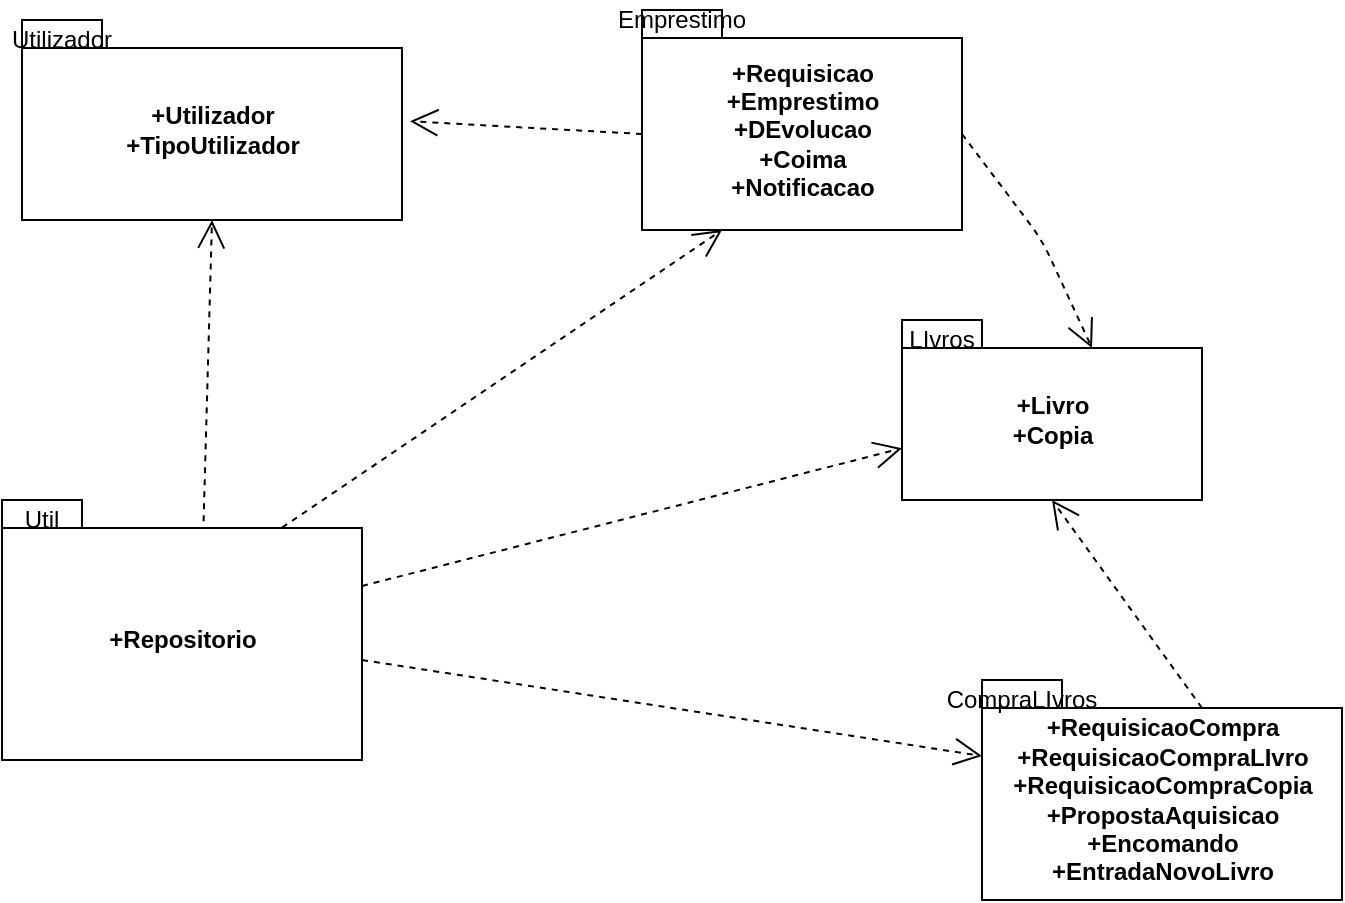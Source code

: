 <mxfile version="10.6.9" type="device"><diagram id="gei7GK_MGQ2y5ZS2TZRF" name="Page-1"><mxGraphModel dx="1250" dy="582" grid="1" gridSize="10" guides="1" tooltips="1" connect="1" arrows="1" fold="1" page="1" pageScale="1" pageWidth="1654" pageHeight="1169" math="0" shadow="0"><root><mxCell id="0"/><mxCell id="1" parent="0"/><mxCell id="E6Qr5ucuhWGyBf8F7yQY-1" value="+Utilizador&lt;br&gt;+TipoUtilizador&lt;br&gt;" style="shape=folder;fontStyle=1;spacingTop=10;tabWidth=40;tabHeight=14;tabPosition=left;html=1;" vertex="1" parent="1"><mxGeometry x="160" y="30" width="190" height="100" as="geometry"/></mxCell><mxCell id="E6Qr5ucuhWGyBf8F7yQY-2" value="+Repositorio" style="shape=folder;fontStyle=1;spacingTop=10;tabWidth=40;tabHeight=14;tabPosition=left;html=1;" vertex="1" parent="1"><mxGeometry x="150" y="270" width="180" height="130" as="geometry"/></mxCell><mxCell id="E6Qr5ucuhWGyBf8F7yQY-3" value="+Livro&lt;br&gt;+Copia&lt;br&gt;" style="shape=folder;fontStyle=1;spacingTop=10;tabWidth=40;tabHeight=14;tabPosition=left;html=1;" vertex="1" parent="1"><mxGeometry x="600" y="180" width="150" height="90" as="geometry"/></mxCell><mxCell id="E6Qr5ucuhWGyBf8F7yQY-4" value="+RequisicaoCompra&lt;br&gt;+RequisicaoCompraLIvro&lt;br&gt;+RequisicaoCompraCopia&lt;br&gt;+PropostaAquisicao&lt;br&gt;+Encomando&lt;br&gt;+EntradaNovoLivro&lt;br&gt;" style="shape=folder;fontStyle=1;spacingTop=10;tabWidth=40;tabHeight=14;tabPosition=left;html=1;" vertex="1" parent="1"><mxGeometry x="640" y="360" width="180" height="110" as="geometry"/></mxCell><mxCell id="E6Qr5ucuhWGyBf8F7yQY-5" value="+Requisicao&lt;br&gt;+Emprestimo&lt;br&gt;+DEvolucao&lt;br&gt;+Coima&lt;br&gt;+Notificacao&lt;br&gt;" style="shape=folder;fontStyle=1;spacingTop=10;tabWidth=40;tabHeight=14;tabPosition=left;html=1;" vertex="1" parent="1"><mxGeometry x="470" y="25" width="160" height="110" as="geometry"/></mxCell><mxCell id="E6Qr5ucuhWGyBf8F7yQY-6" value="Utilizador" style="text;html=1;strokeColor=none;fillColor=none;align=center;verticalAlign=middle;whiteSpace=wrap;rounded=0;" vertex="1" parent="1"><mxGeometry x="160" y="30" width="40" height="20" as="geometry"/></mxCell><mxCell id="E6Qr5ucuhWGyBf8F7yQY-7" value="Util" style="text;html=1;strokeColor=none;fillColor=none;align=center;verticalAlign=middle;whiteSpace=wrap;rounded=0;" vertex="1" parent="1"><mxGeometry x="150" y="270" width="40" height="20" as="geometry"/></mxCell><mxCell id="E6Qr5ucuhWGyBf8F7yQY-8" value="Emprestimo" style="text;html=1;strokeColor=none;fillColor=none;align=center;verticalAlign=middle;whiteSpace=wrap;rounded=0;" vertex="1" parent="1"><mxGeometry x="470" y="20" width="40" height="20" as="geometry"/></mxCell><mxCell id="E6Qr5ucuhWGyBf8F7yQY-9" value="LIvros" style="text;html=1;strokeColor=none;fillColor=none;align=center;verticalAlign=middle;whiteSpace=wrap;rounded=0;" vertex="1" parent="1"><mxGeometry x="600" y="180" width="40" height="20" as="geometry"/></mxCell><mxCell id="E6Qr5ucuhWGyBf8F7yQY-10" value="CompraLIvros" style="text;html=1;strokeColor=none;fillColor=none;align=center;verticalAlign=middle;whiteSpace=wrap;rounded=0;" vertex="1" parent="1"><mxGeometry x="640" y="360" width="40" height="20" as="geometry"/></mxCell><mxCell id="E6Qr5ucuhWGyBf8F7yQY-11" value="" style="endArrow=open;endSize=12;dashed=1;html=1;entryX=0;entryY=0;entryDx=0;entryDy=38;entryPerimeter=0;" edge="1" parent="1" target="E6Qr5ucuhWGyBf8F7yQY-4"><mxGeometry width="160" relative="1" as="geometry"><mxPoint x="330" y="350" as="sourcePoint"/><mxPoint x="490" y="350" as="targetPoint"/></mxGeometry></mxCell><mxCell id="E6Qr5ucuhWGyBf8F7yQY-12" value="" style="endArrow=open;endSize=12;dashed=1;html=1;exitX=0;exitY=0;exitDx=110;exitDy=14;exitPerimeter=0;entryX=0.5;entryY=1;entryDx=0;entryDy=0;entryPerimeter=0;" edge="1" parent="1" source="E6Qr5ucuhWGyBf8F7yQY-4" target="E6Qr5ucuhWGyBf8F7yQY-3"><mxGeometry width="160" relative="1" as="geometry"><mxPoint x="600" y="320" as="sourcePoint"/><mxPoint x="760" y="320" as="targetPoint"/></mxGeometry></mxCell><mxCell id="E6Qr5ucuhWGyBf8F7yQY-13" value="" style="endArrow=open;endSize=12;dashed=1;html=1;exitX=0;exitY=0;exitDx=180;exitDy=43;exitPerimeter=0;" edge="1" parent="1" source="E6Qr5ucuhWGyBf8F7yQY-2" target="E6Qr5ucuhWGyBf8F7yQY-3"><mxGeometry width="160" relative="1" as="geometry"><mxPoint x="360" y="250" as="sourcePoint"/><mxPoint x="520" y="250" as="targetPoint"/></mxGeometry></mxCell><mxCell id="E6Qr5ucuhWGyBf8F7yQY-14" value="" style="endArrow=open;endSize=12;dashed=1;html=1;exitX=0.56;exitY=0.082;exitDx=0;exitDy=0;exitPerimeter=0;entryX=0.5;entryY=1;entryDx=0;entryDy=0;entryPerimeter=0;" edge="1" parent="1" source="E6Qr5ucuhWGyBf8F7yQY-2" target="E6Qr5ucuhWGyBf8F7yQY-1"><mxGeometry width="160" relative="1" as="geometry"><mxPoint x="260" y="200" as="sourcePoint"/><mxPoint x="420" y="200" as="targetPoint"/></mxGeometry></mxCell><mxCell id="E6Qr5ucuhWGyBf8F7yQY-15" value="" style="endArrow=open;endSize=12;dashed=1;html=1;exitX=0.778;exitY=0.106;exitDx=0;exitDy=0;exitPerimeter=0;entryX=0.25;entryY=1;entryDx=0;entryDy=0;entryPerimeter=0;" edge="1" parent="1" source="E6Qr5ucuhWGyBf8F7yQY-2" target="E6Qr5ucuhWGyBf8F7yQY-5"><mxGeometry width="160" relative="1" as="geometry"><mxPoint x="340" y="190" as="sourcePoint"/><mxPoint x="500" y="190" as="targetPoint"/></mxGeometry></mxCell><mxCell id="E6Qr5ucuhWGyBf8F7yQY-16" value="" style="endArrow=open;endSize=12;dashed=1;html=1;entryX=1.021;entryY=0.506;entryDx=0;entryDy=0;entryPerimeter=0;exitX=0;exitY=0;exitDx=0;exitDy=62;exitPerimeter=0;" edge="1" parent="1" source="E6Qr5ucuhWGyBf8F7yQY-5" target="E6Qr5ucuhWGyBf8F7yQY-1"><mxGeometry width="160" relative="1" as="geometry"><mxPoint x="350" y="170" as="sourcePoint"/><mxPoint x="510" y="170" as="targetPoint"/></mxGeometry></mxCell><mxCell id="E6Qr5ucuhWGyBf8F7yQY-17" value="" style="endArrow=open;endSize=12;dashed=1;html=1;exitX=0;exitY=0;exitDx=160;exitDy=62;exitPerimeter=0;entryX=0;entryY=0;entryDx=95;entryDy=14;entryPerimeter=0;" edge="1" parent="1" source="E6Qr5ucuhWGyBf8F7yQY-5" target="E6Qr5ucuhWGyBf8F7yQY-3"><mxGeometry width="160" relative="1" as="geometry"><mxPoint x="800" y="90" as="sourcePoint"/><mxPoint x="960" y="90" as="targetPoint"/><Array as="points"><mxPoint x="670" y="140"/></Array></mxGeometry></mxCell></root></mxGraphModel></diagram></mxfile>